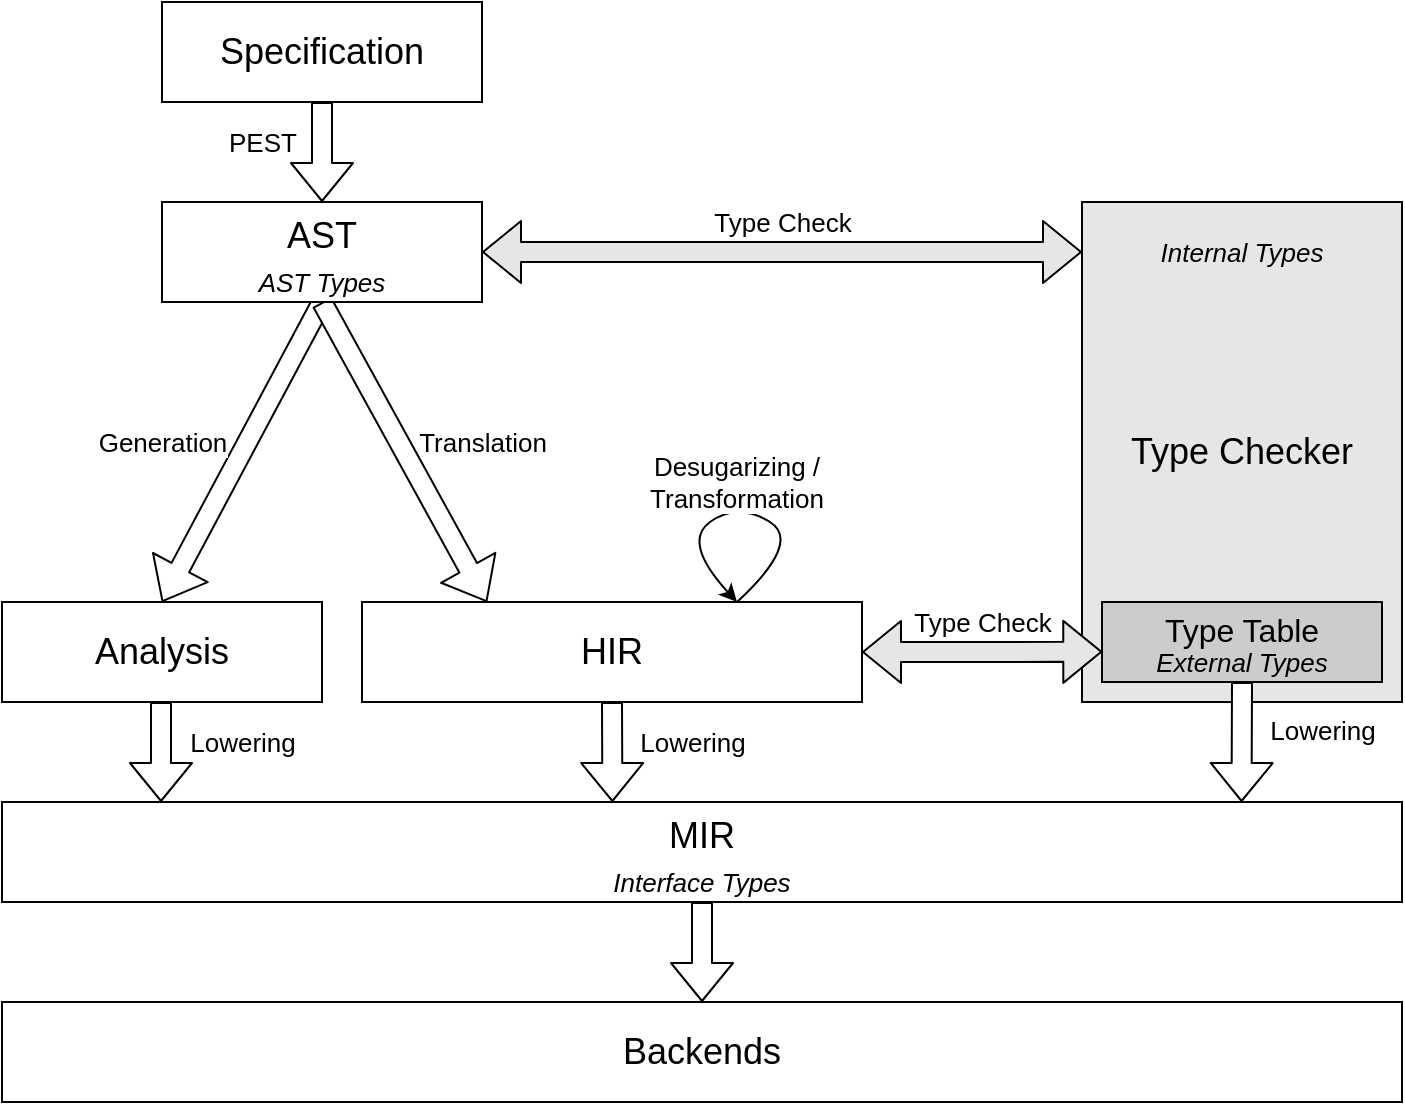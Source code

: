 <mxfile version="12.7.8" type="device"><diagram id="8Io8ZUl26tjeb6w5QH4U" name="Page-1"><mxGraphModel dx="1426" dy="842" grid="1" gridSize="10" guides="1" tooltips="1" connect="1" arrows="1" fold="1" page="1" pageScale="1" pageWidth="827" pageHeight="1169" math="0" shadow="0"><root><mxCell id="0"/><mxCell id="1" parent="0"/><mxCell id="BUHe4CUymUZILGjUUjEo-21" style="edgeStyle=orthogonalEdgeStyle;rounded=0;orthogonalLoop=1;jettySize=auto;html=1;exitX=0.75;exitY=0;exitDx=0;exitDy=0;entryX=0.75;entryY=0;entryDx=0;entryDy=0;" parent="1" source="BUHe4CUymUZILGjUUjEo-4" target="BUHe4CUymUZILGjUUjEo-4" edge="1"><mxGeometry relative="1" as="geometry"><mxPoint x="370" y="330" as="targetPoint"/></mxGeometry></mxCell><mxCell id="BUHe4CUymUZILGjUUjEo-4" value="&lt;font style=&quot;font-size: 18px&quot;&gt;HIR&lt;/font&gt;" style="rounded=0;whiteSpace=wrap;html=1;" parent="1" vertex="1"><mxGeometry x="250" y="400" width="250" height="50" as="geometry"/></mxCell><mxCell id="BUHe4CUymUZILGjUUjEo-7" value="&lt;font style=&quot;font-size: 13px&quot;&gt;Generation&lt;/font&gt;" style="shape=flexArrow;endArrow=classic;html=1;entryX=0.5;entryY=0;entryDx=0;entryDy=0;exitX=0.5;exitY=1;exitDx=0;exitDy=0;" parent="1" source="BUHe4CUymUZILGjUUjEo-2" target="BUHe4CUymUZILGjUUjEo-6" edge="1"><mxGeometry x="0.17" y="-38" width="50" height="50" relative="1" as="geometry"><mxPoint x="240" y="270" as="sourcePoint"/><mxPoint x="190" y="290" as="targetPoint"/><mxPoint as="offset"/></mxGeometry></mxCell><mxCell id="BUHe4CUymUZILGjUUjEo-5" value="&lt;font style=&quot;font-size: 13px&quot;&gt;Translation&lt;/font&gt;" style="shape=flexArrow;endArrow=classic;html=1;exitX=0.5;exitY=1;exitDx=0;exitDy=0;entryX=0.25;entryY=0;entryDx=0;entryDy=0;align=center;fillColor=#ffffff;" parent="1" source="BUHe4CUymUZILGjUUjEo-2" target="BUHe4CUymUZILGjUUjEo-4" edge="1"><mxGeometry x="0.167" y="36" width="50" height="50" relative="1" as="geometry"><mxPoint x="250" y="280" as="sourcePoint"/><mxPoint x="250" y="330" as="targetPoint"/><mxPoint as="offset"/></mxGeometry></mxCell><mxCell id="BUHe4CUymUZILGjUUjEo-1" value="&lt;font style=&quot;font-size: 18px&quot;&gt;Specification&lt;/font&gt;" style="rounded=0;whiteSpace=wrap;html=1;" parent="1" vertex="1"><mxGeometry x="150" y="100" width="160" height="50" as="geometry"/></mxCell><mxCell id="BUHe4CUymUZILGjUUjEo-2" value="&lt;font style=&quot;font-size: 18px&quot;&gt;AST&lt;/font&gt;" style="rounded=0;whiteSpace=wrap;html=1;verticalAlign=top;" parent="1" vertex="1"><mxGeometry x="150" y="200" width="160" height="50" as="geometry"/></mxCell><mxCell id="BUHe4CUymUZILGjUUjEo-3" value="&lt;font style=&quot;font-size: 13px&quot;&gt;PEST&lt;/font&gt;" style="shape=flexArrow;endArrow=classic;html=1;exitX=0.5;exitY=1;exitDx=0;exitDy=0;entryX=0.5;entryY=0;entryDx=0;entryDy=0;align=center;" parent="1" source="BUHe4CUymUZILGjUUjEo-1" target="BUHe4CUymUZILGjUUjEo-2" edge="1"><mxGeometry x="-0.2" y="-30" width="50" height="50" relative="1" as="geometry"><mxPoint x="380" y="190" as="sourcePoint"/><mxPoint x="430" y="140" as="targetPoint"/><mxPoint as="offset"/></mxGeometry></mxCell><mxCell id="BUHe4CUymUZILGjUUjEo-6" value="&lt;font style=&quot;font-size: 18px&quot;&gt;Analysis&lt;/font&gt;" style="rounded=0;whiteSpace=wrap;html=1;" parent="1" vertex="1"><mxGeometry x="70" y="400" width="160" height="50" as="geometry"/></mxCell><mxCell id="BUHe4CUymUZILGjUUjEo-8" value="&lt;font style=&quot;font-size: 18px&quot;&gt;MIR&lt;/font&gt;" style="rounded=0;whiteSpace=wrap;html=1;verticalAlign=top;" parent="1" vertex="1"><mxGeometry x="70" y="500" width="700" height="50" as="geometry"/></mxCell><mxCell id="BUHe4CUymUZILGjUUjEo-11" value="&lt;font style=&quot;font-size: 13px&quot;&gt;Lowering&lt;/font&gt;" style="shape=flexArrow;endArrow=classic;html=1;exitX=0.5;exitY=1;exitDx=0;exitDy=0;entryX=0.436;entryY=0;entryDx=0;entryDy=0;entryPerimeter=0;" parent="1" source="BUHe4CUymUZILGjUUjEo-4" target="BUHe4CUymUZILGjUUjEo-8" edge="1"><mxGeometry x="-0.2" y="40" width="50" height="50" relative="1" as="geometry"><mxPoint x="320" y="500" as="sourcePoint"/><mxPoint x="370" y="490" as="targetPoint"/><mxPoint as="offset"/></mxGeometry></mxCell><mxCell id="BUHe4CUymUZILGjUUjEo-12" value="&lt;font style=&quot;font-size: 18px&quot;&gt;Backends&lt;/font&gt;" style="rounded=0;whiteSpace=wrap;html=1;" parent="1" vertex="1"><mxGeometry x="70" y="600" width="700" height="50" as="geometry"/></mxCell><mxCell id="BUHe4CUymUZILGjUUjEo-13" value="" style="shape=flexArrow;endArrow=classic;html=1;exitX=0.5;exitY=1;exitDx=0;exitDy=0;" parent="1" source="BUHe4CUymUZILGjUUjEo-8" target="BUHe4CUymUZILGjUUjEo-12" edge="1"><mxGeometry width="50" height="50" relative="1" as="geometry"><mxPoint x="330" y="549" as="sourcePoint"/><mxPoint x="240" y="600" as="targetPoint"/></mxGeometry></mxCell><mxCell id="BUHe4CUymUZILGjUUjEo-17" value="&lt;font style=&quot;font-size: 13px&quot;&gt;Lowering&lt;/font&gt;" style="shape=flexArrow;endArrow=classic;html=1;exitX=0.5;exitY=1;exitDx=0;exitDy=0;" parent="1" edge="1"><mxGeometry x="-0.2" y="40" width="50" height="50" relative="1" as="geometry"><mxPoint x="149.5" y="450" as="sourcePoint"/><mxPoint x="149.5" y="500" as="targetPoint"/><mxPoint as="offset"/></mxGeometry></mxCell><mxCell id="BUHe4CUymUZILGjUUjEo-22" value="Desugarizing /&lt;br style=&quot;font-size: 13px&quot;&gt;Transformation" style="curved=1;endArrow=classic;html=1;exitX=0.75;exitY=0;exitDx=0;exitDy=0;fontSize=13;entryX=0.75;entryY=0;entryDx=0;entryDy=0;" parent="1" source="BUHe4CUymUZILGjUUjEo-4" target="BUHe4CUymUZILGjUUjEo-4" edge="1"><mxGeometry x="0.044" y="-10" width="50" height="50" relative="1" as="geometry"><mxPoint x="690" y="350" as="sourcePoint"/><mxPoint x="370" y="400" as="targetPoint"/><Array as="points"><mxPoint x="470" y="370"/><mxPoint x="438" y="350"/><mxPoint x="410" y="370"/></Array><mxPoint x="5" y="-2" as="offset"/></mxGeometry></mxCell><mxCell id="BUHe4CUymUZILGjUUjEo-24" value="Interface Types" style="text;html=1;strokeColor=none;fillColor=none;align=center;verticalAlign=middle;whiteSpace=wrap;rounded=0;fontSize=13;fontColor=#000000;fontStyle=2" parent="1" vertex="1"><mxGeometry x="360" y="530" width="120" height="20" as="geometry"/></mxCell><mxCell id="BUHe4CUymUZILGjUUjEo-27" value="AST Types" style="text;html=1;strokeColor=none;fillColor=none;align=center;verticalAlign=middle;whiteSpace=wrap;rounded=0;fontSize=13;fontColor=#000000;fontStyle=2" parent="1" vertex="1"><mxGeometry x="170" y="230" width="120" height="20" as="geometry"/></mxCell><mxCell id="BUHe4CUymUZILGjUUjEo-28" value="&lt;font color=&quot;#000000&quot; style=&quot;font-size: 18px&quot;&gt;Type Checker&lt;/font&gt;" style="rounded=0;whiteSpace=wrap;html=1;fontSize=13;fontColor=#009900;fillColor=#E6E6E6;" parent="1" vertex="1"><mxGeometry x="610" y="200" width="160" height="250" as="geometry"/></mxCell><mxCell id="BUHe4CUymUZILGjUUjEo-38" value="Internal Types" style="text;html=1;strokeColor=none;fillColor=none;align=center;verticalAlign=middle;whiteSpace=wrap;rounded=0;fontSize=13;fontColor=#000000;fontStyle=2" parent="1" vertex="1"><mxGeometry x="630" y="215" width="120" height="20" as="geometry"/></mxCell><mxCell id="BUHe4CUymUZILGjUUjEo-41" value="&lt;font style=&quot;font-size: 13px&quot;&gt;Lowering&lt;/font&gt;" style="shape=flexArrow;endArrow=classic;html=1;exitX=0.5;exitY=1;exitDx=0;exitDy=0;entryX=0.436;entryY=0;entryDx=0;entryDy=0;entryPerimeter=0;fillColor=#ffffff;" parent="1" source="BUHe4CUymUZILGjUUjEo-34" edge="1"><mxGeometry x="-0.2" y="40" width="50" height="50" relative="1" as="geometry"><mxPoint x="689.58" y="450" as="sourcePoint"/><mxPoint x="689.78" y="500" as="targetPoint"/><mxPoint as="offset"/></mxGeometry></mxCell><mxCell id="BUHe4CUymUZILGjUUjEo-42" value="&lt;font color=&quot;#000000&quot;&gt;Type Check&lt;/font&gt;" style="shape=flexArrow;endArrow=classic;startArrow=classic;html=1;fillColor=#E6E6E6;fontSize=13;fontColor=#009900;exitX=1;exitY=0.5;exitDx=0;exitDy=0;" parent="1" source="BUHe4CUymUZILGjUUjEo-2" edge="1"><mxGeometry y="15" width="50" height="50" relative="1" as="geometry"><mxPoint x="440" y="250" as="sourcePoint"/><mxPoint x="610" y="225" as="targetPoint"/><mxPoint as="offset"/></mxGeometry></mxCell><mxCell id="BUHe4CUymUZILGjUUjEo-43" value="&lt;font color=&quot;#000000&quot;&gt;Type Check&lt;/font&gt;" style="shape=flexArrow;endArrow=classic;startArrow=classic;html=1;fillColor=#E6E6E6;fontSize=13;fontColor=#009900;exitX=1;exitY=0.5;exitDx=0;exitDy=0;entryX=0.001;entryY=0.623;entryDx=0;entryDy=0;entryPerimeter=0;" parent="1" source="BUHe4CUymUZILGjUUjEo-4" target="BUHe4CUymUZILGjUUjEo-15" edge="1"><mxGeometry x="-0.001" y="15" width="50" height="50" relative="1" as="geometry"><mxPoint x="530" y="450" as="sourcePoint"/><mxPoint x="580" y="400" as="targetPoint"/><mxPoint as="offset"/></mxGeometry></mxCell><mxCell id="BUHe4CUymUZILGjUUjEo-15" value="&lt;font style=&quot;font-size: 16px&quot;&gt;Type Table&lt;/font&gt;" style="rounded=0;whiteSpace=wrap;html=1;verticalAlign=top;spacing=0;fillColor=#CCCCCC;" parent="1" vertex="1"><mxGeometry x="620" y="400" width="140" height="40" as="geometry"/></mxCell><mxCell id="BUHe4CUymUZILGjUUjEo-34" value="External Types" style="text;html=1;strokeColor=none;fillColor=none;align=center;verticalAlign=middle;whiteSpace=wrap;rounded=0;fontSize=13;fontColor=#000000;fontStyle=2" parent="1" vertex="1"><mxGeometry x="630" y="420" width="120" height="20" as="geometry"/></mxCell></root></mxGraphModel></diagram></mxfile>